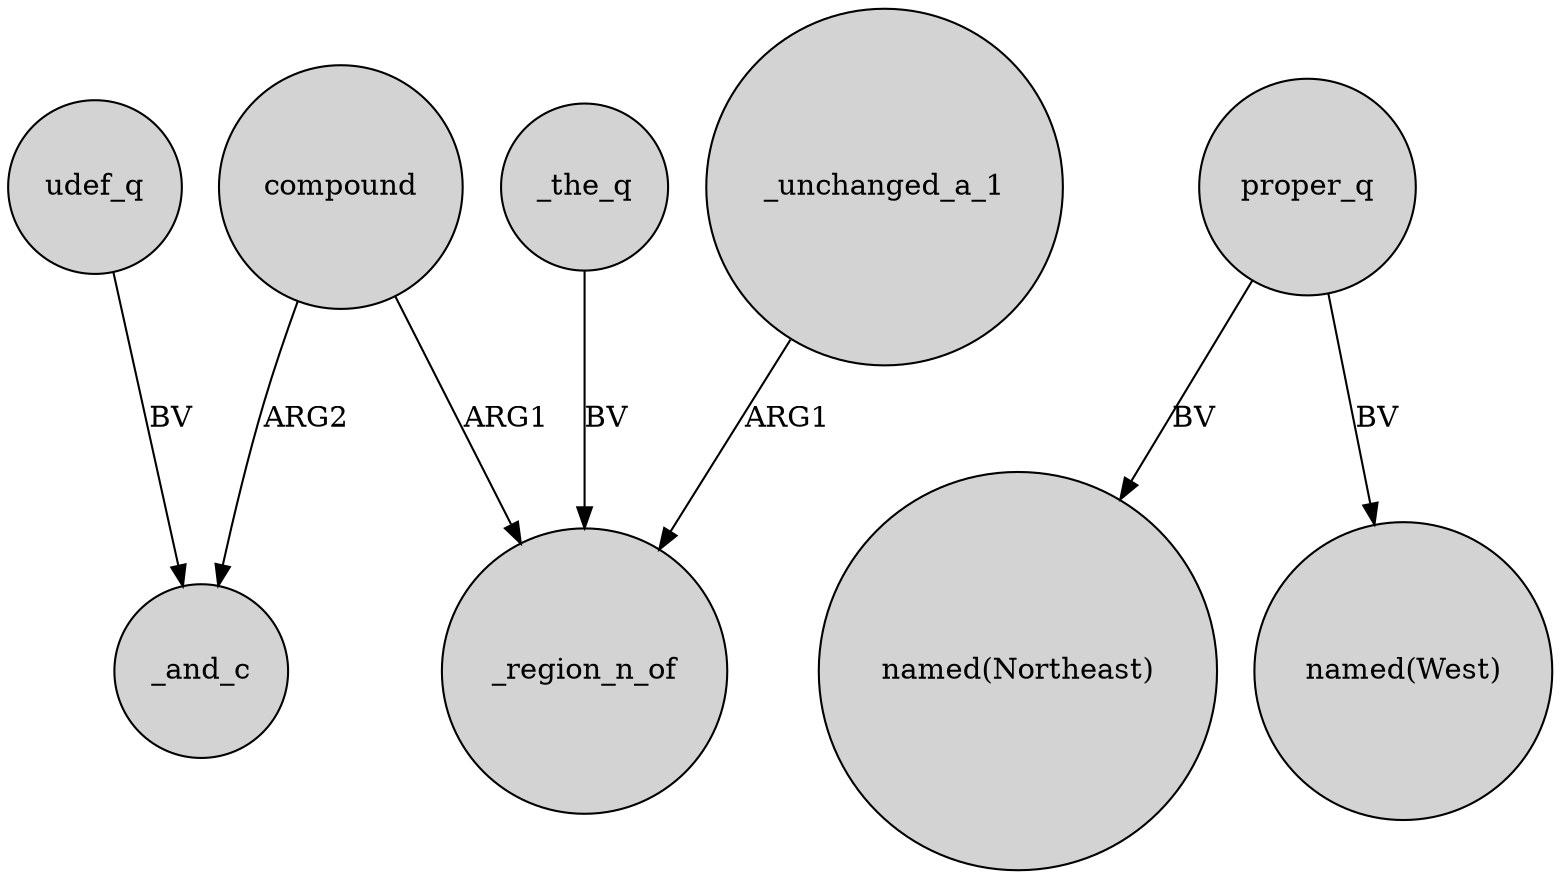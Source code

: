 digraph {
	node [shape=circle style=filled]
	compound -> _and_c [label=ARG2]
	proper_q -> "named(Northeast)" [label=BV]
	proper_q -> "named(West)" [label=BV]
	_unchanged_a_1 -> _region_n_of [label=ARG1]
	compound -> _region_n_of [label=ARG1]
	udef_q -> _and_c [label=BV]
	_the_q -> _region_n_of [label=BV]
}

